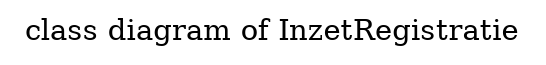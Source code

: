 digraph "class diagram of InzetRegistratie" {
	graph [bgcolor=white,
		label="class diagram of InzetRegistratie",
		rankdir=LR
	];
	node [label="\N"];
	edge [fontsize=11,
		minlen=4
	];
}
